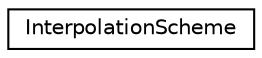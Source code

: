 digraph "Graphical Class Hierarchy"
{
 // LATEX_PDF_SIZE
  edge [fontname="Helvetica",fontsize="10",labelfontname="Helvetica",labelfontsize="10"];
  node [fontname="Helvetica",fontsize="10",shape=record];
  rankdir="LR";
  Node0 [label="InterpolationScheme",height=0.2,width=0.4,color="black", fillcolor="white", style="filled",URL="$classInterpolationScheme.html",tooltip=" "];
}
